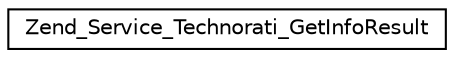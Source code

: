 digraph G
{
  edge [fontname="Helvetica",fontsize="10",labelfontname="Helvetica",labelfontsize="10"];
  node [fontname="Helvetica",fontsize="10",shape=record];
  rankdir="LR";
  Node1 [label="Zend_Service_Technorati_GetInfoResult",height=0.2,width=0.4,color="black", fillcolor="white", style="filled",URL="$class_zend___service___technorati___get_info_result.html"];
}

